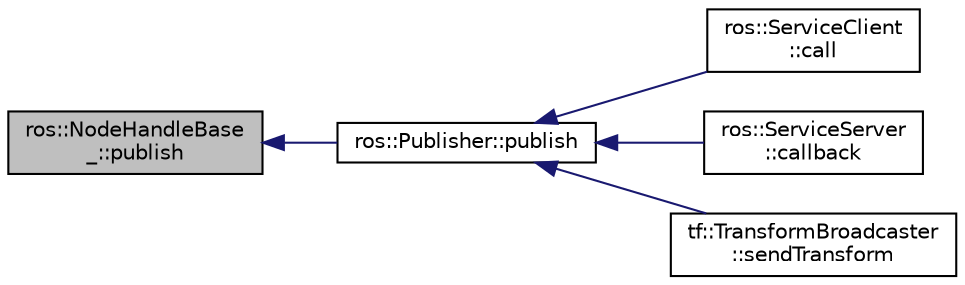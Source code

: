 digraph "ros::NodeHandleBase_::publish"
{
  edge [fontname="Helvetica",fontsize="10",labelfontname="Helvetica",labelfontsize="10"];
  node [fontname="Helvetica",fontsize="10",shape=record];
  rankdir="LR";
  Node1 [label="ros::NodeHandleBase\l_::publish",height=0.2,width=0.4,color="black", fillcolor="grey75", style="filled" fontcolor="black"];
  Node1 -> Node2 [dir="back",color="midnightblue",fontsize="10",style="solid",fontname="Helvetica"];
  Node2 [label="ros::Publisher::publish",height=0.2,width=0.4,color="black", fillcolor="white", style="filled",URL="$classros_1_1_publisher.html#aac8e3ae3a334e5ec18a7e0186dc9d4a1"];
  Node2 -> Node3 [dir="back",color="midnightblue",fontsize="10",style="solid",fontname="Helvetica"];
  Node3 [label="ros::ServiceClient\l::call",height=0.2,width=0.4,color="black", fillcolor="white", style="filled",URL="$classros_1_1_service_client.html#aad3c9266b8e1d9dbf1f6b89ed460592d"];
  Node2 -> Node4 [dir="back",color="midnightblue",fontsize="10",style="solid",fontname="Helvetica"];
  Node4 [label="ros::ServiceServer\l::callback",height=0.2,width=0.4,color="black", fillcolor="white", style="filled",URL="$classros_1_1_service_server.html#a6d8e086658c4efa59d30ba85a33daf5b"];
  Node2 -> Node5 [dir="back",color="midnightblue",fontsize="10",style="solid",fontname="Helvetica"];
  Node5 [label="tf::TransformBroadcaster\l::sendTransform",height=0.2,width=0.4,color="black", fillcolor="white", style="filled",URL="$classtf_1_1_transform_broadcaster.html#abb2850ae589b08230fc6788090154113"];
}
